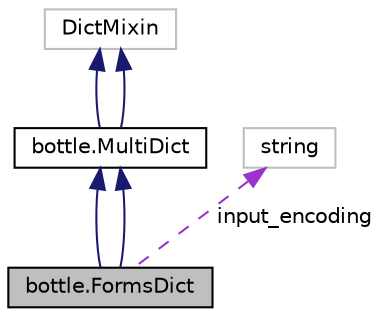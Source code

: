 digraph "bottle.FormsDict"
{
 // LATEX_PDF_SIZE
  edge [fontname="Helvetica",fontsize="10",labelfontname="Helvetica",labelfontsize="10"];
  node [fontname="Helvetica",fontsize="10",shape=record];
  Node1 [label="bottle.FormsDict",height=0.2,width=0.4,color="black", fillcolor="grey75", style="filled", fontcolor="black",tooltip=" "];
  Node2 -> Node1 [dir="back",color="midnightblue",fontsize="10",style="solid"];
  Node2 [label="bottle.MultiDict",height=0.2,width=0.4,color="black", fillcolor="white", style="filled",URL="$classbottle_1_1MultiDict.html",tooltip=" "];
  Node3 -> Node2 [dir="back",color="midnightblue",fontsize="10",style="solid"];
  Node3 [label="DictMixin",height=0.2,width=0.4,color="grey75", fillcolor="white", style="filled",tooltip=" "];
  Node3 -> Node2 [dir="back",color="midnightblue",fontsize="10",style="solid"];
  Node2 -> Node1 [dir="back",color="midnightblue",fontsize="10",style="solid"];
  Node4 -> Node1 [dir="back",color="darkorchid3",fontsize="10",style="dashed",label=" input_encoding" ];
  Node4 [label="string",height=0.2,width=0.4,color="grey75", fillcolor="white", style="filled",tooltip=" "];
}
